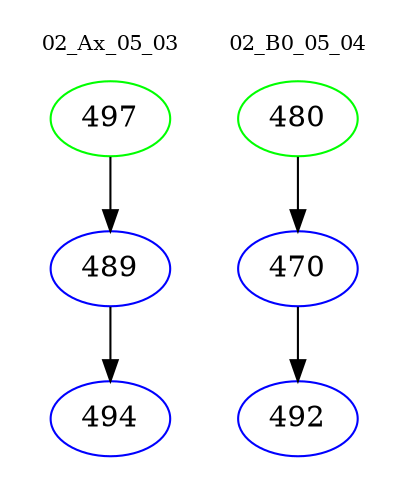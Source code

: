digraph{
subgraph cluster_0 {
color = white
label = "02_Ax_05_03";
fontsize=10;
T0_497 [label="497", color="green"]
T0_497 -> T0_489 [color="black"]
T0_489 [label="489", color="blue"]
T0_489 -> T0_494 [color="black"]
T0_494 [label="494", color="blue"]
}
subgraph cluster_1 {
color = white
label = "02_B0_05_04";
fontsize=10;
T1_480 [label="480", color="green"]
T1_480 -> T1_470 [color="black"]
T1_470 [label="470", color="blue"]
T1_470 -> T1_492 [color="black"]
T1_492 [label="492", color="blue"]
}
}
